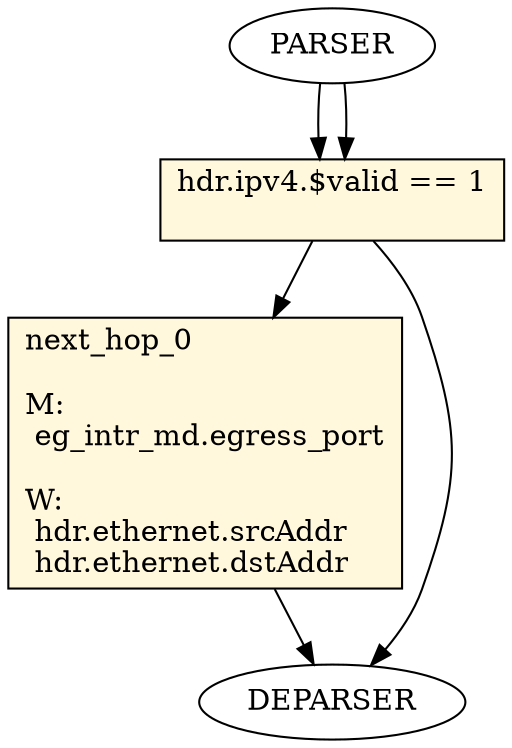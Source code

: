 digraph egress {
cond_4 [ shape=record, style="filled", fillcolor=cornsilk, label="hdr.ipv4.$valid == 1\l\l
 "];
next_hop_0 [ shape=record, style="filled", fillcolor=cornsilk, label="next_hop_0\l\l
M:\l
 eg_intr_md.egress_port\l
\lW:\l
 hdr.ethernet.srcAddr\l
 hdr.ethernet.dstAddr\l
 "];
    PARSER -> cond_4
    cond_4 -> next_hop_0
    PARSER -> cond_4
    cond_4 -> DEPARSER
    next_hop_0 -> DEPARSER
}
